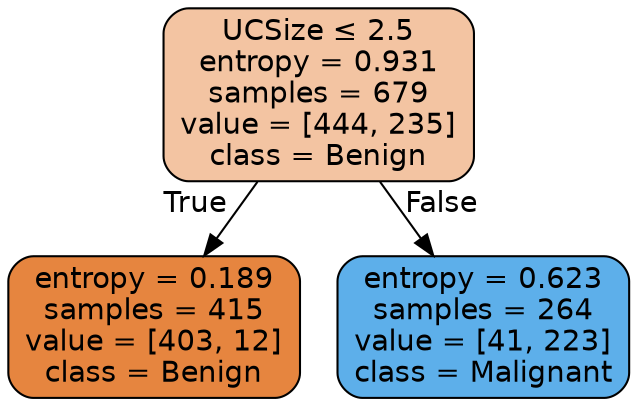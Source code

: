 digraph Tree {
node [shape=box, style="filled, rounded", color="black", fontname="helvetica"] ;
edge [fontname="helvetica"] ;
0 [label=<UCSize &le; 2.5<br/>entropy = 0.931<br/>samples = 679<br/>value = [444, 235]<br/>class = Benign>, fillcolor="#f3c4a2"] ;
1 [label=<entropy = 0.189<br/>samples = 415<br/>value = [403, 12]<br/>class = Benign>, fillcolor="#e6853f"] ;
0 -> 1 [labeldistance=2.5, labelangle=45, headlabel="True"] ;
2 [label=<entropy = 0.623<br/>samples = 264<br/>value = [41, 223]<br/>class = Malignant>, fillcolor="#5dafea"] ;
0 -> 2 [labeldistance=2.5, labelangle=-45, headlabel="False"] ;
}